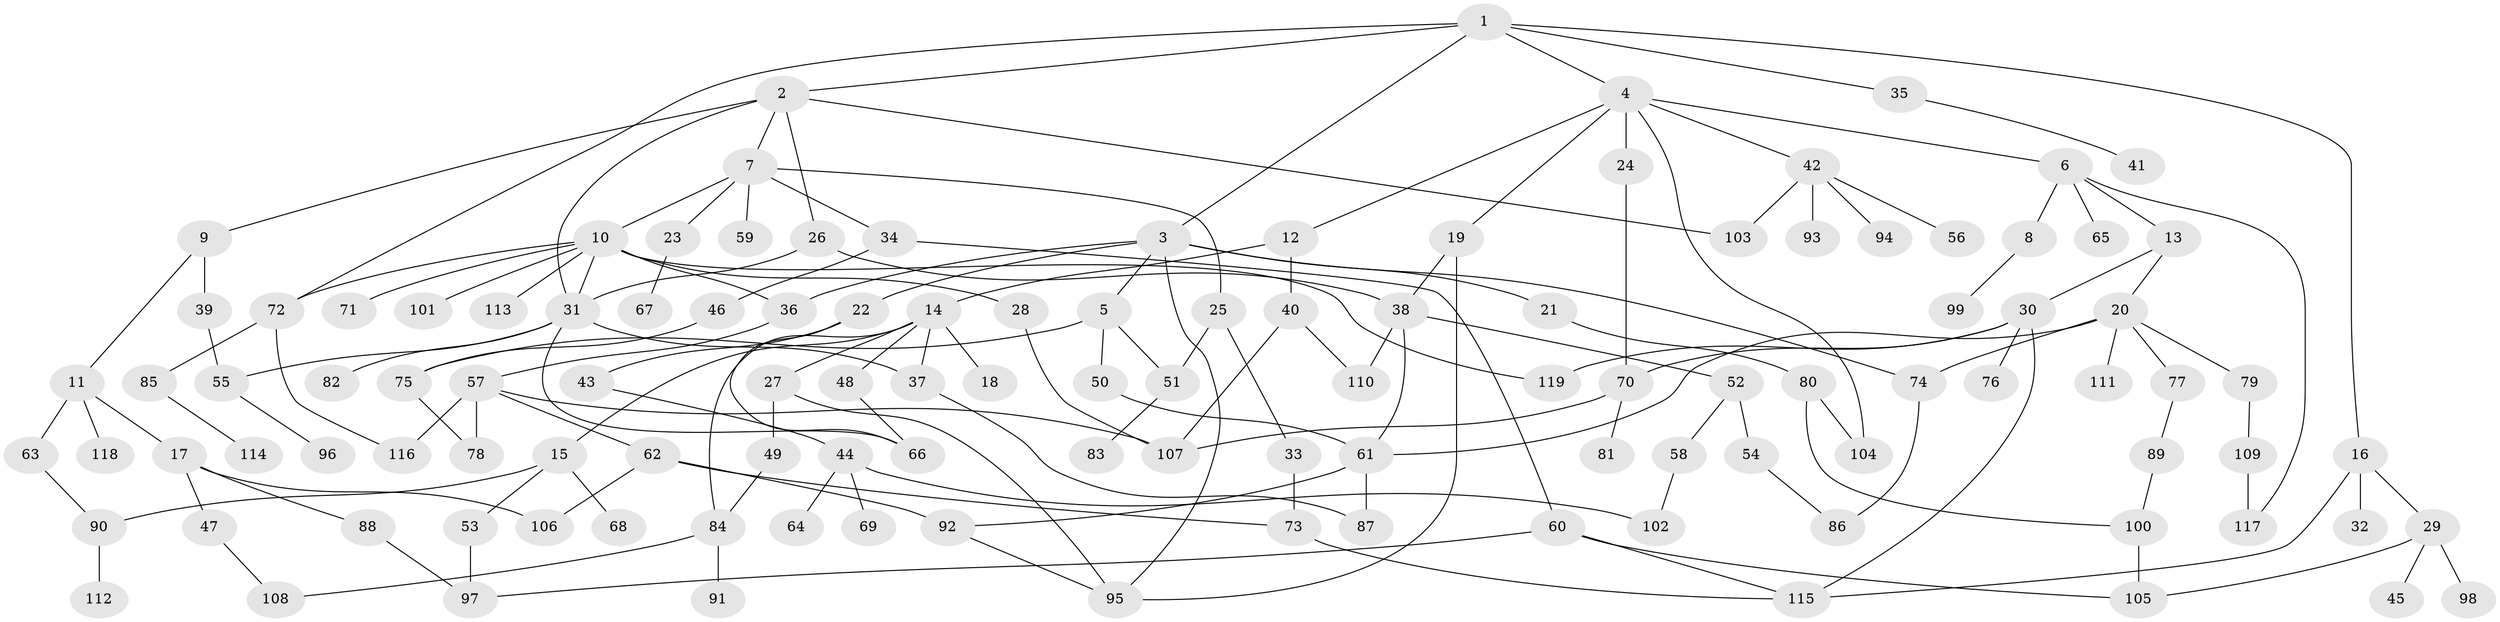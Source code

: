 // coarse degree distribution, {11: 0.05714285714285714, 9: 0.02857142857142857, 4: 0.11428571428571428, 12: 0.02857142857142857, 1: 0.45714285714285713, 13: 0.02857142857142857, 7: 0.08571428571428572, 2: 0.11428571428571428, 3: 0.08571428571428572}
// Generated by graph-tools (version 1.1) at 2025/16/03/04/25 18:16:58]
// undirected, 119 vertices, 163 edges
graph export_dot {
graph [start="1"]
  node [color=gray90,style=filled];
  1;
  2;
  3;
  4;
  5;
  6;
  7;
  8;
  9;
  10;
  11;
  12;
  13;
  14;
  15;
  16;
  17;
  18;
  19;
  20;
  21;
  22;
  23;
  24;
  25;
  26;
  27;
  28;
  29;
  30;
  31;
  32;
  33;
  34;
  35;
  36;
  37;
  38;
  39;
  40;
  41;
  42;
  43;
  44;
  45;
  46;
  47;
  48;
  49;
  50;
  51;
  52;
  53;
  54;
  55;
  56;
  57;
  58;
  59;
  60;
  61;
  62;
  63;
  64;
  65;
  66;
  67;
  68;
  69;
  70;
  71;
  72;
  73;
  74;
  75;
  76;
  77;
  78;
  79;
  80;
  81;
  82;
  83;
  84;
  85;
  86;
  87;
  88;
  89;
  90;
  91;
  92;
  93;
  94;
  95;
  96;
  97;
  98;
  99;
  100;
  101;
  102;
  103;
  104;
  105;
  106;
  107;
  108;
  109;
  110;
  111;
  112;
  113;
  114;
  115;
  116;
  117;
  118;
  119;
  1 -- 2;
  1 -- 3;
  1 -- 4;
  1 -- 16;
  1 -- 35;
  1 -- 72;
  2 -- 7;
  2 -- 9;
  2 -- 26;
  2 -- 31;
  2 -- 103;
  3 -- 5;
  3 -- 21;
  3 -- 22;
  3 -- 95;
  3 -- 74;
  3 -- 36;
  4 -- 6;
  4 -- 12;
  4 -- 19;
  4 -- 24;
  4 -- 42;
  4 -- 104;
  5 -- 50;
  5 -- 75;
  5 -- 51;
  6 -- 8;
  6 -- 13;
  6 -- 65;
  6 -- 117;
  7 -- 10;
  7 -- 23;
  7 -- 25;
  7 -- 34;
  7 -- 59;
  8 -- 99;
  9 -- 11;
  9 -- 39;
  10 -- 28;
  10 -- 31;
  10 -- 36;
  10 -- 71;
  10 -- 72;
  10 -- 101;
  10 -- 113;
  10 -- 119;
  11 -- 17;
  11 -- 63;
  11 -- 118;
  12 -- 14;
  12 -- 40;
  13 -- 20;
  13 -- 30;
  14 -- 15;
  14 -- 18;
  14 -- 27;
  14 -- 37;
  14 -- 48;
  14 -- 84;
  15 -- 53;
  15 -- 68;
  15 -- 90;
  16 -- 29;
  16 -- 32;
  16 -- 115;
  17 -- 47;
  17 -- 88;
  17 -- 106;
  19 -- 95;
  19 -- 38;
  20 -- 61;
  20 -- 74;
  20 -- 77;
  20 -- 79;
  20 -- 111;
  21 -- 80;
  22 -- 43;
  22 -- 66;
  23 -- 67;
  24 -- 70;
  25 -- 33;
  25 -- 51;
  26 -- 38;
  26 -- 31;
  27 -- 49;
  27 -- 95;
  28 -- 107;
  29 -- 45;
  29 -- 98;
  29 -- 105;
  30 -- 76;
  30 -- 119;
  30 -- 70;
  30 -- 115;
  31 -- 55;
  31 -- 82;
  31 -- 37;
  31 -- 66;
  33 -- 73;
  34 -- 46;
  34 -- 60;
  35 -- 41;
  36 -- 57;
  37 -- 87;
  38 -- 52;
  38 -- 61;
  38 -- 110;
  39 -- 55;
  40 -- 110;
  40 -- 107;
  42 -- 56;
  42 -- 93;
  42 -- 94;
  42 -- 103;
  43 -- 44;
  44 -- 64;
  44 -- 69;
  44 -- 102;
  46 -- 75;
  47 -- 108;
  48 -- 66;
  49 -- 84;
  50 -- 61;
  51 -- 83;
  52 -- 54;
  52 -- 58;
  53 -- 97;
  54 -- 86;
  55 -- 96;
  57 -- 62;
  57 -- 107;
  57 -- 116;
  57 -- 78;
  58 -- 102;
  60 -- 97;
  60 -- 115;
  60 -- 105;
  61 -- 87;
  61 -- 92;
  62 -- 73;
  62 -- 92;
  62 -- 106;
  63 -- 90;
  70 -- 81;
  70 -- 107;
  72 -- 85;
  72 -- 116;
  73 -- 115;
  74 -- 86;
  75 -- 78;
  77 -- 89;
  79 -- 109;
  80 -- 100;
  80 -- 104;
  84 -- 91;
  84 -- 108;
  85 -- 114;
  88 -- 97;
  89 -- 100;
  90 -- 112;
  92 -- 95;
  100 -- 105;
  109 -- 117;
}
